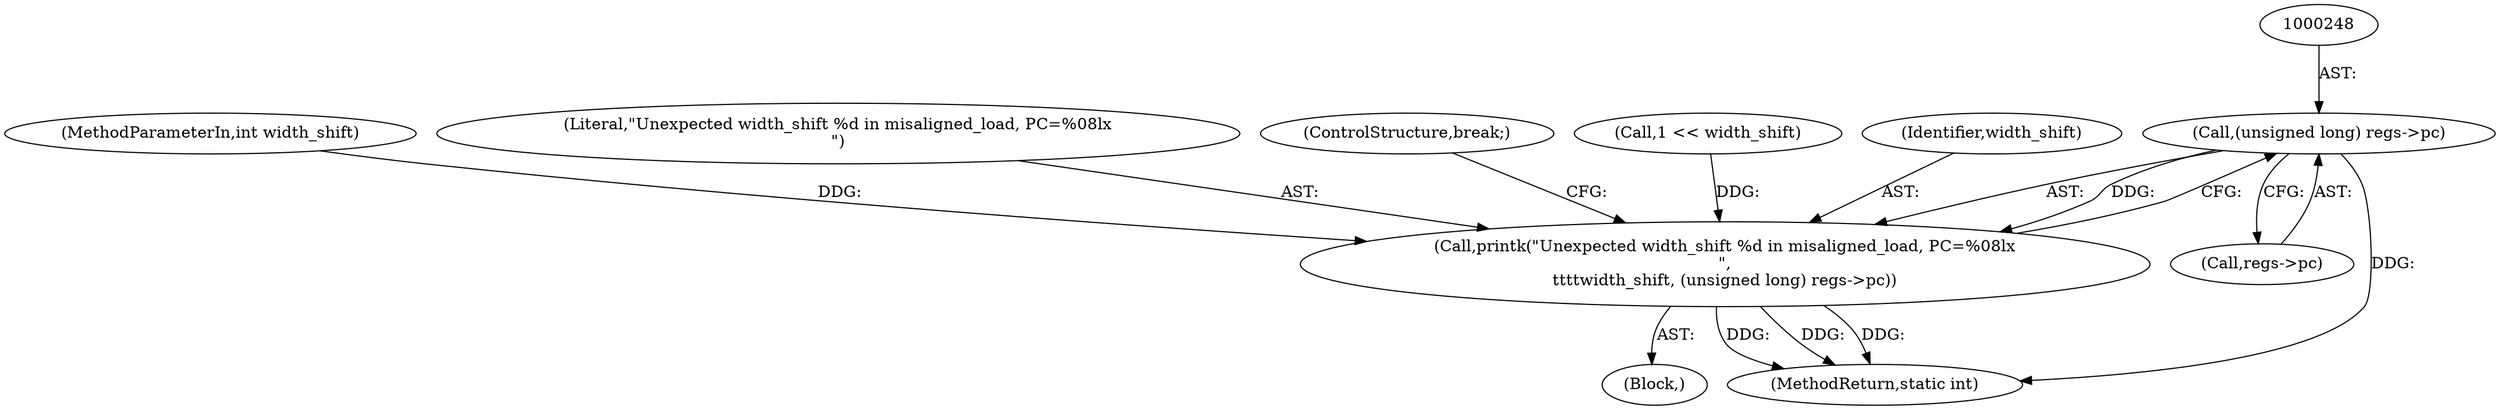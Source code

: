 digraph "0_linux_a8b0ca17b80e92faab46ee7179ba9e99ccb61233_26@pointer" {
"1000247" [label="(Call,(unsigned long) regs->pc)"];
"1000244" [label="(Call,printk(\"Unexpected width_shift %d in misaligned_load, PC=%08lx\n\",\n\t\t\t\twidth_shift, (unsigned long) regs->pc))"];
"1000107" [label="(MethodParameterIn,int width_shift)"];
"1000249" [label="(Call,regs->pc)"];
"1000181" [label="(Block,)"];
"1000245" [label="(Literal,\"Unexpected width_shift %d in misaligned_load, PC=%08lx\n\")"];
"1000252" [label="(ControlStructure,break;)"];
"1000171" [label="(Call,1 << width_shift)"];
"1000247" [label="(Call,(unsigned long) regs->pc)"];
"1000246" [label="(Identifier,width_shift)"];
"1000244" [label="(Call,printk(\"Unexpected width_shift %d in misaligned_load, PC=%08lx\n\",\n\t\t\t\twidth_shift, (unsigned long) regs->pc))"];
"1000305" [label="(MethodReturn,static int)"];
"1000247" -> "1000244"  [label="AST: "];
"1000247" -> "1000249"  [label="CFG: "];
"1000248" -> "1000247"  [label="AST: "];
"1000249" -> "1000247"  [label="AST: "];
"1000244" -> "1000247"  [label="CFG: "];
"1000247" -> "1000305"  [label="DDG: "];
"1000247" -> "1000244"  [label="DDG: "];
"1000244" -> "1000181"  [label="AST: "];
"1000245" -> "1000244"  [label="AST: "];
"1000246" -> "1000244"  [label="AST: "];
"1000252" -> "1000244"  [label="CFG: "];
"1000244" -> "1000305"  [label="DDG: "];
"1000244" -> "1000305"  [label="DDG: "];
"1000244" -> "1000305"  [label="DDG: "];
"1000171" -> "1000244"  [label="DDG: "];
"1000107" -> "1000244"  [label="DDG: "];
}
